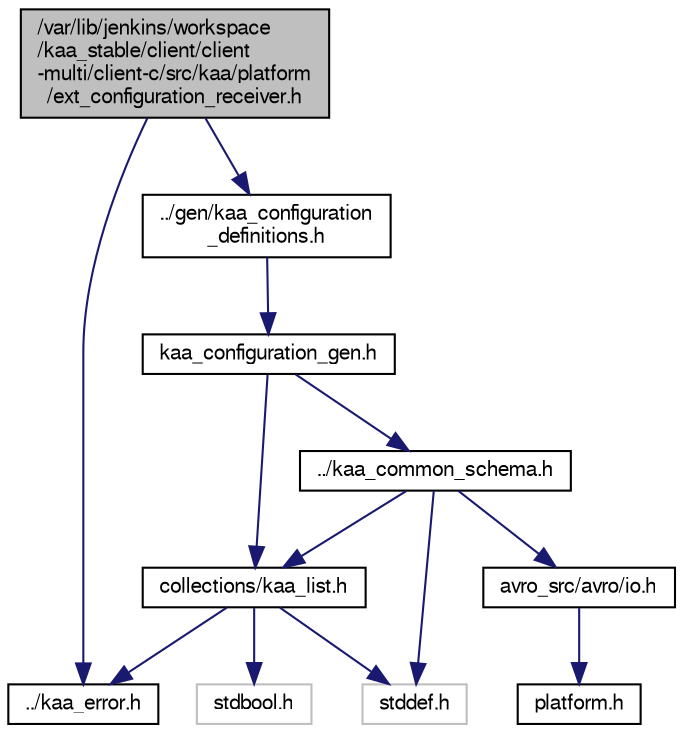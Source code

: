 digraph "/var/lib/jenkins/workspace/kaa_stable/client/client-multi/client-c/src/kaa/platform/ext_configuration_receiver.h"
{
  bgcolor="transparent";
  edge [fontname="FreeSans",fontsize="10",labelfontname="FreeSans",labelfontsize="10"];
  node [fontname="FreeSans",fontsize="10",shape=record];
  Node1 [label="/var/lib/jenkins/workspace\l/kaa_stable/client/client\l-multi/client-c/src/kaa/platform\l/ext_configuration_receiver.h",height=0.2,width=0.4,color="black", fillcolor="grey75", style="filled" fontcolor="black"];
  Node1 -> Node2 [color="midnightblue",fontsize="10",style="solid",fontname="FreeSans"];
  Node2 [label="../kaa_error.h",height=0.2,width=0.4,color="black",URL="$kaa__error_8h.html",tooltip="Kaa error codes. "];
  Node1 -> Node3 [color="midnightblue",fontsize="10",style="solid",fontname="FreeSans"];
  Node3 [label="../gen/kaa_configuration\l_definitions.h",height=0.2,width=0.4,color="black",URL="$kaa__configuration__definitions_8h.html"];
  Node3 -> Node4 [color="midnightblue",fontsize="10",style="solid",fontname="FreeSans"];
  Node4 [label="kaa_configuration_gen.h",height=0.2,width=0.4,color="black",URL="$kaa__configuration__gen_8h.html"];
  Node4 -> Node5 [color="midnightblue",fontsize="10",style="solid",fontname="FreeSans"];
  Node5 [label="../kaa_common_schema.h",height=0.2,width=0.4,color="black",URL="$kaa__common__schema_8h.html"];
  Node5 -> Node6 [color="midnightblue",fontsize="10",style="solid",fontname="FreeSans"];
  Node6 [label="stddef.h",height=0.2,width=0.4,color="grey75"];
  Node5 -> Node7 [color="midnightblue",fontsize="10",style="solid",fontname="FreeSans"];
  Node7 [label="avro_src/avro/io.h",height=0.2,width=0.4,color="black",URL="$io_8h.html"];
  Node7 -> Node8 [color="midnightblue",fontsize="10",style="solid",fontname="FreeSans"];
  Node8 [label="platform.h",height=0.2,width=0.4,color="black",URL="$avro__src_2avro_2platform_8h.html"];
  Node5 -> Node9 [color="midnightblue",fontsize="10",style="solid",fontname="FreeSans"];
  Node9 [label="collections/kaa_list.h",height=0.2,width=0.4,color="black",URL="$kaa__list_8h.html"];
  Node9 -> Node10 [color="midnightblue",fontsize="10",style="solid",fontname="FreeSans"];
  Node10 [label="stdbool.h",height=0.2,width=0.4,color="grey75"];
  Node9 -> Node6 [color="midnightblue",fontsize="10",style="solid",fontname="FreeSans"];
  Node9 -> Node2 [color="midnightblue",fontsize="10",style="solid",fontname="FreeSans"];
  Node4 -> Node9 [color="midnightblue",fontsize="10",style="solid",fontname="FreeSans"];
}

